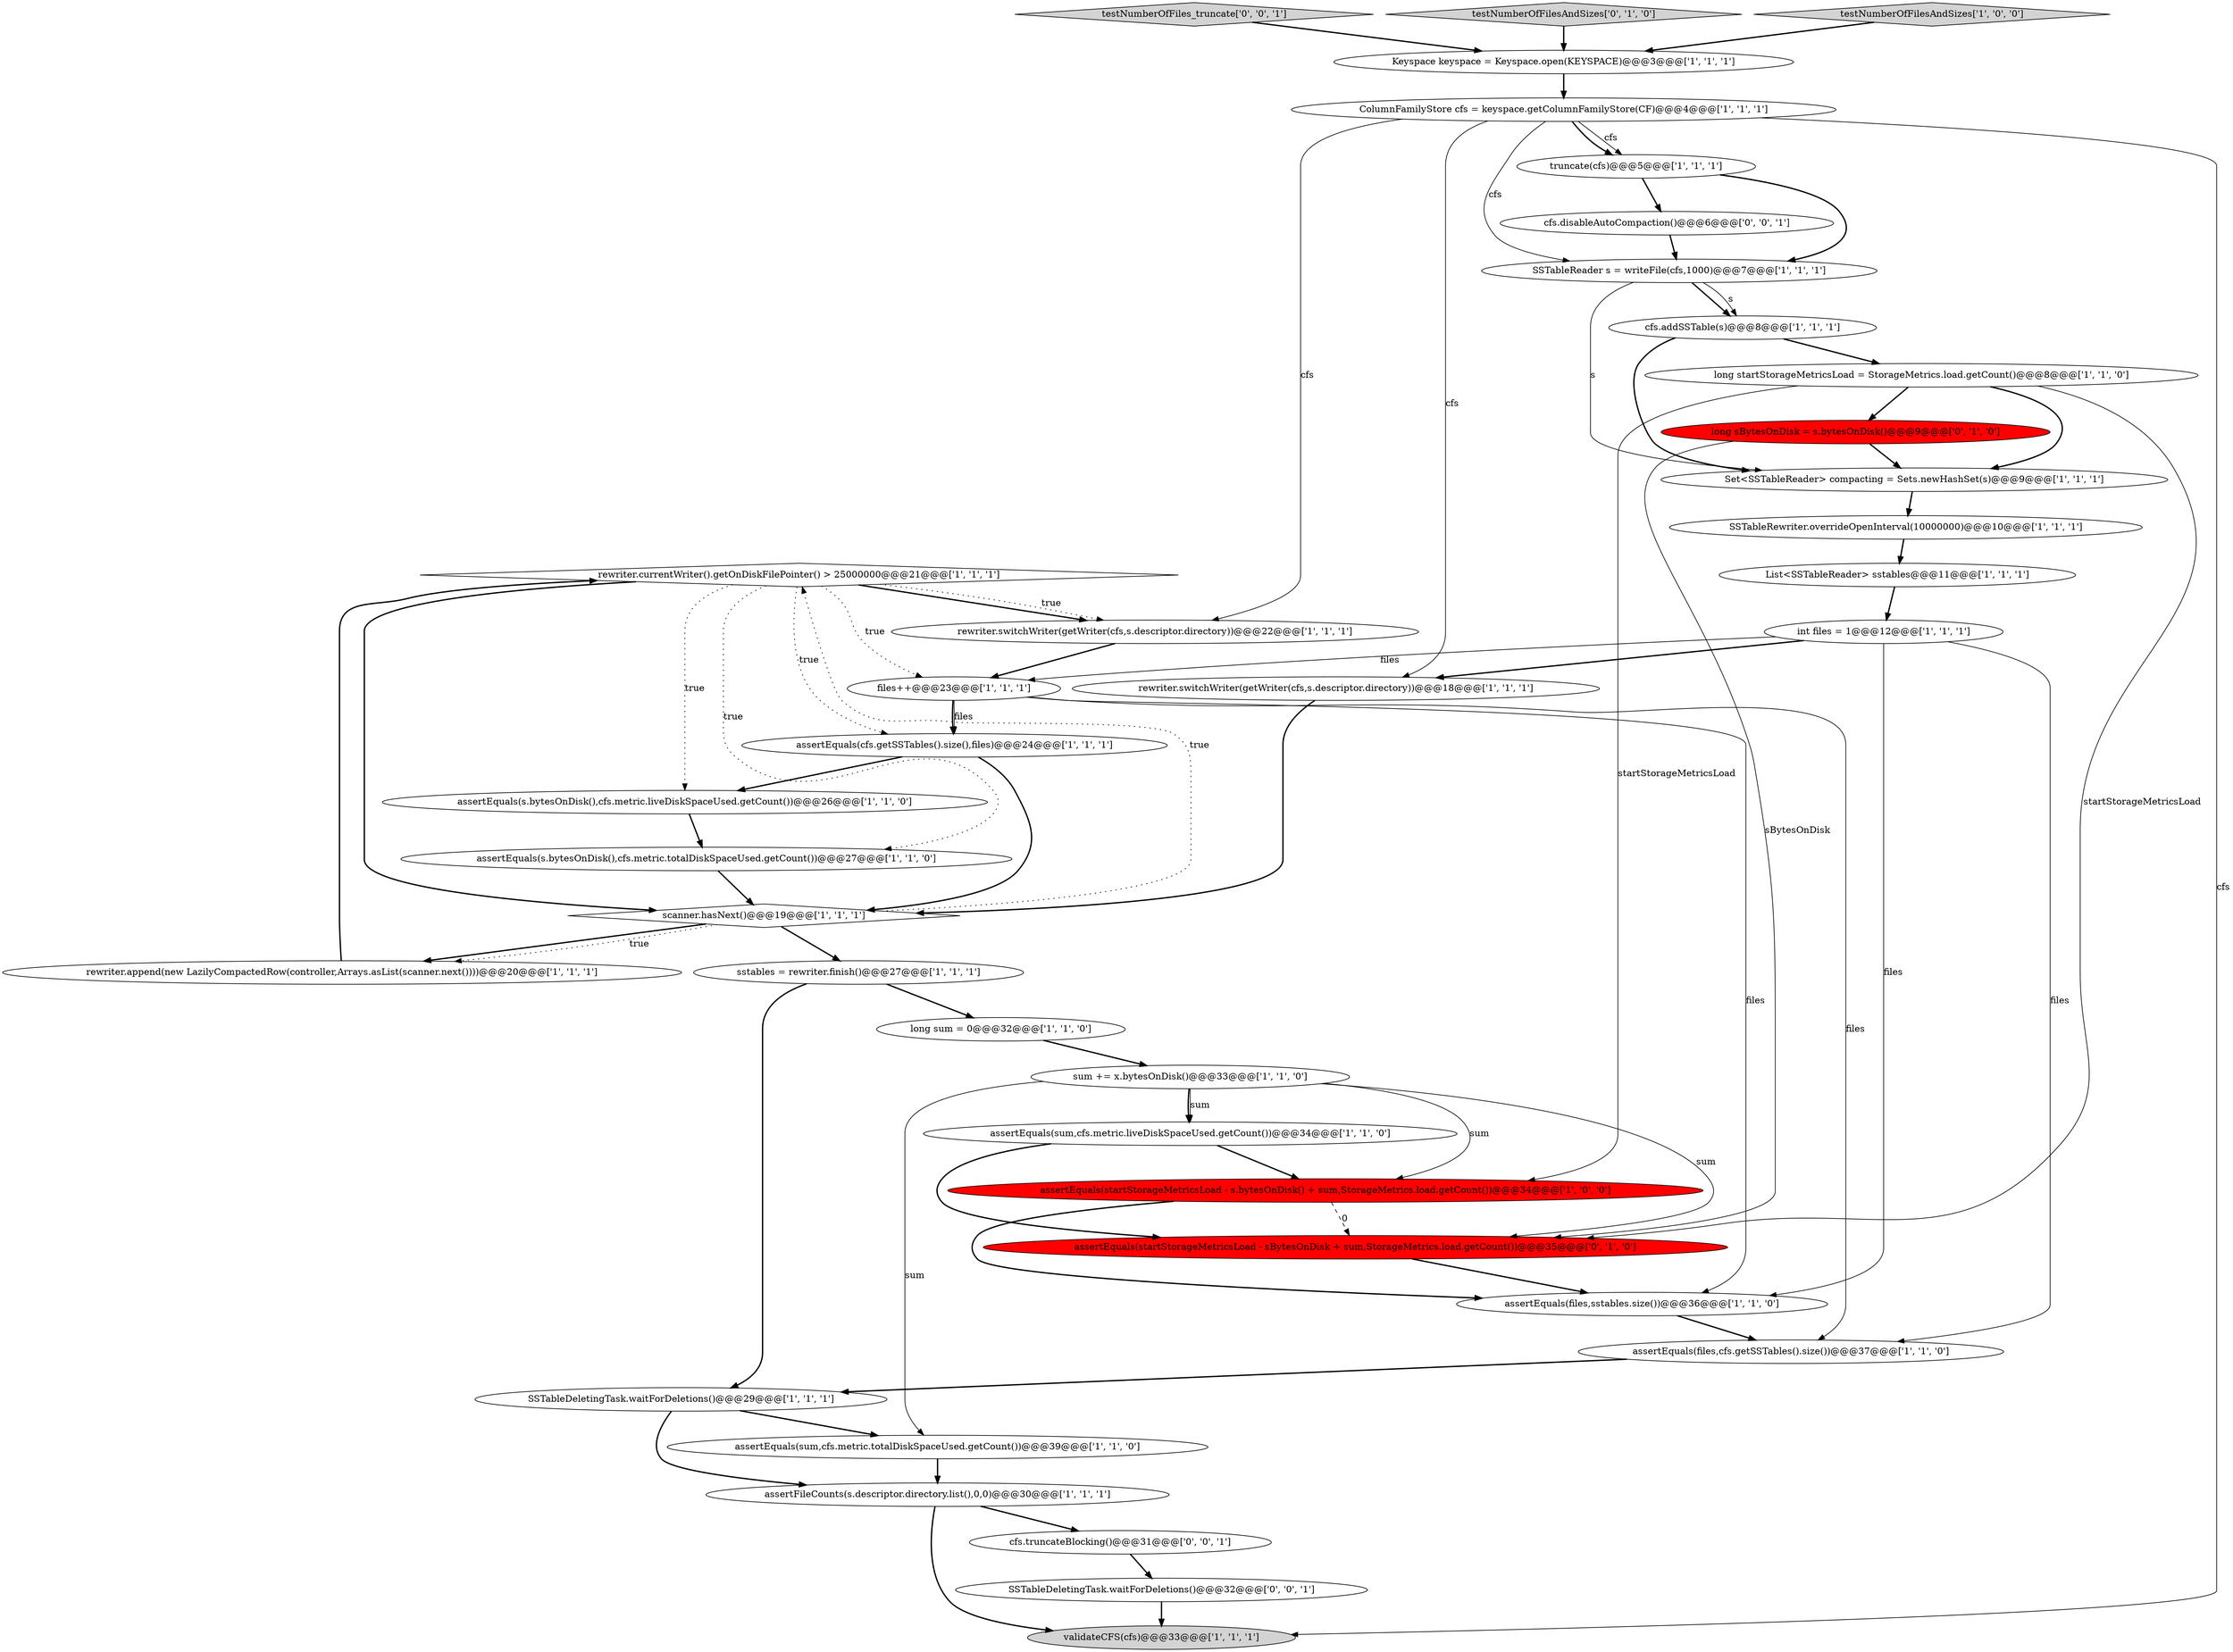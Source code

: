 digraph {
0 [style = filled, label = "rewriter.currentWriter().getOnDiskFilePointer() > 25000000@@@21@@@['1', '1', '1']", fillcolor = white, shape = diamond image = "AAA0AAABBB1BBB"];
4 [style = filled, label = "long startStorageMetricsLoad = StorageMetrics.load.getCount()@@@8@@@['1', '1', '0']", fillcolor = white, shape = ellipse image = "AAA0AAABBB1BBB"];
10 [style = filled, label = "List<SSTableReader> sstables@@@11@@@['1', '1', '1']", fillcolor = white, shape = ellipse image = "AAA0AAABBB1BBB"];
35 [style = filled, label = "cfs.truncateBlocking()@@@31@@@['0', '0', '1']", fillcolor = white, shape = ellipse image = "AAA0AAABBB3BBB"];
28 [style = filled, label = "cfs.addSSTable(s)@@@8@@@['1', '1', '1']", fillcolor = white, shape = ellipse image = "AAA0AAABBB1BBB"];
31 [style = filled, label = "assertEquals(startStorageMetricsLoad - sBytesOnDisk + sum,StorageMetrics.load.getCount())@@@35@@@['0', '1', '0']", fillcolor = red, shape = ellipse image = "AAA1AAABBB2BBB"];
30 [style = filled, label = "assertFileCounts(s.descriptor.directory.list(),0,0)@@@30@@@['1', '1', '1']", fillcolor = white, shape = ellipse image = "AAA0AAABBB1BBB"];
23 [style = filled, label = "assertEquals(startStorageMetricsLoad - s.bytesOnDisk() + sum,StorageMetrics.load.getCount())@@@34@@@['1', '0', '0']", fillcolor = red, shape = ellipse image = "AAA1AAABBB1BBB"];
27 [style = filled, label = "assertEquals(sum,cfs.metric.totalDiskSpaceUsed.getCount())@@@39@@@['1', '1', '0']", fillcolor = white, shape = ellipse image = "AAA0AAABBB1BBB"];
12 [style = filled, label = "truncate(cfs)@@@5@@@['1', '1', '1']", fillcolor = white, shape = ellipse image = "AAA0AAABBB1BBB"];
9 [style = filled, label = "SSTableDeletingTask.waitForDeletions()@@@29@@@['1', '1', '1']", fillcolor = white, shape = ellipse image = "AAA0AAABBB1BBB"];
20 [style = filled, label = "assertEquals(s.bytesOnDisk(),cfs.metric.totalDiskSpaceUsed.getCount())@@@27@@@['1', '1', '0']", fillcolor = white, shape = ellipse image = "AAA0AAABBB1BBB"];
22 [style = filled, label = "Keyspace keyspace = Keyspace.open(KEYSPACE)@@@3@@@['1', '1', '1']", fillcolor = white, shape = ellipse image = "AAA0AAABBB1BBB"];
24 [style = filled, label = "rewriter.append(new LazilyCompactedRow(controller,Arrays.asList(scanner.next())))@@@20@@@['1', '1', '1']", fillcolor = white, shape = ellipse image = "AAA0AAABBB1BBB"];
13 [style = filled, label = "assertEquals(files,sstables.size())@@@36@@@['1', '1', '0']", fillcolor = white, shape = ellipse image = "AAA0AAABBB1BBB"];
36 [style = filled, label = "testNumberOfFiles_truncate['0', '0', '1']", fillcolor = lightgray, shape = diamond image = "AAA0AAABBB3BBB"];
29 [style = filled, label = "scanner.hasNext()@@@19@@@['1', '1', '1']", fillcolor = white, shape = diamond image = "AAA0AAABBB1BBB"];
33 [style = filled, label = "testNumberOfFilesAndSizes['0', '1', '0']", fillcolor = lightgray, shape = diamond image = "AAA0AAABBB2BBB"];
16 [style = filled, label = "validateCFS(cfs)@@@33@@@['1', '1', '1']", fillcolor = lightgray, shape = ellipse image = "AAA0AAABBB1BBB"];
19 [style = filled, label = "assertEquals(s.bytesOnDisk(),cfs.metric.liveDiskSpaceUsed.getCount())@@@26@@@['1', '1', '0']", fillcolor = white, shape = ellipse image = "AAA0AAABBB1BBB"];
15 [style = filled, label = "assertEquals(files,cfs.getSSTables().size())@@@37@@@['1', '1', '0']", fillcolor = white, shape = ellipse image = "AAA0AAABBB1BBB"];
8 [style = filled, label = "SSTableReader s = writeFile(cfs,1000)@@@7@@@['1', '1', '1']", fillcolor = white, shape = ellipse image = "AAA0AAABBB1BBB"];
21 [style = filled, label = "SSTableRewriter.overrideOpenInterval(10000000)@@@10@@@['1', '1', '1']", fillcolor = white, shape = ellipse image = "AAA0AAABBB1BBB"];
14 [style = filled, label = "long sum = 0@@@32@@@['1', '1', '0']", fillcolor = white, shape = ellipse image = "AAA0AAABBB1BBB"];
6 [style = filled, label = "assertEquals(sum,cfs.metric.liveDiskSpaceUsed.getCount())@@@34@@@['1', '1', '0']", fillcolor = white, shape = ellipse image = "AAA0AAABBB1BBB"];
25 [style = filled, label = "int files = 1@@@12@@@['1', '1', '1']", fillcolor = white, shape = ellipse image = "AAA0AAABBB1BBB"];
37 [style = filled, label = "SSTableDeletingTask.waitForDeletions()@@@32@@@['0', '0', '1']", fillcolor = white, shape = ellipse image = "AAA0AAABBB3BBB"];
2 [style = filled, label = "testNumberOfFilesAndSizes['1', '0', '0']", fillcolor = lightgray, shape = diamond image = "AAA0AAABBB1BBB"];
34 [style = filled, label = "cfs.disableAutoCompaction()@@@6@@@['0', '0', '1']", fillcolor = white, shape = ellipse image = "AAA0AAABBB3BBB"];
26 [style = filled, label = "files++@@@23@@@['1', '1', '1']", fillcolor = white, shape = ellipse image = "AAA0AAABBB1BBB"];
18 [style = filled, label = "sstables = rewriter.finish()@@@27@@@['1', '1', '1']", fillcolor = white, shape = ellipse image = "AAA0AAABBB1BBB"];
11 [style = filled, label = "ColumnFamilyStore cfs = keyspace.getColumnFamilyStore(CF)@@@4@@@['1', '1', '1']", fillcolor = white, shape = ellipse image = "AAA0AAABBB1BBB"];
1 [style = filled, label = "Set<SSTableReader> compacting = Sets.newHashSet(s)@@@9@@@['1', '1', '1']", fillcolor = white, shape = ellipse image = "AAA0AAABBB1BBB"];
17 [style = filled, label = "sum += x.bytesOnDisk()@@@33@@@['1', '1', '0']", fillcolor = white, shape = ellipse image = "AAA0AAABBB1BBB"];
7 [style = filled, label = "rewriter.switchWriter(getWriter(cfs,s.descriptor.directory))@@@22@@@['1', '1', '1']", fillcolor = white, shape = ellipse image = "AAA0AAABBB1BBB"];
32 [style = filled, label = "long sBytesOnDisk = s.bytesOnDisk()@@@9@@@['0', '1', '0']", fillcolor = red, shape = ellipse image = "AAA1AAABBB2BBB"];
3 [style = filled, label = "rewriter.switchWriter(getWriter(cfs,s.descriptor.directory))@@@18@@@['1', '1', '1']", fillcolor = white, shape = ellipse image = "AAA0AAABBB1BBB"];
5 [style = filled, label = "assertEquals(cfs.getSSTables().size(),files)@@@24@@@['1', '1', '1']", fillcolor = white, shape = ellipse image = "AAA0AAABBB1BBB"];
26->5 [style = solid, label="files"];
5->29 [style = bold, label=""];
11->8 [style = solid, label="cfs"];
8->28 [style = bold, label=""];
21->10 [style = bold, label=""];
29->0 [style = dotted, label="true"];
0->5 [style = dotted, label="true"];
11->16 [style = solid, label="cfs"];
32->31 [style = solid, label="sBytesOnDisk"];
17->31 [style = solid, label="sum"];
20->29 [style = bold, label=""];
17->6 [style = bold, label=""];
26->5 [style = bold, label=""];
24->0 [style = bold, label=""];
6->23 [style = bold, label=""];
0->19 [style = dotted, label="true"];
19->20 [style = bold, label=""];
27->30 [style = bold, label=""];
31->13 [style = bold, label=""];
23->31 [style = dashed, label="0"];
25->3 [style = bold, label=""];
0->20 [style = dotted, label="true"];
14->17 [style = bold, label=""];
0->29 [style = bold, label=""];
11->12 [style = bold, label=""];
12->34 [style = bold, label=""];
28->1 [style = bold, label=""];
9->30 [style = bold, label=""];
11->12 [style = solid, label="cfs"];
34->8 [style = bold, label=""];
8->1 [style = solid, label="s"];
17->6 [style = solid, label="sum"];
8->28 [style = solid, label="s"];
29->18 [style = bold, label=""];
0->7 [style = bold, label=""];
7->26 [style = bold, label=""];
9->27 [style = bold, label=""];
11->3 [style = solid, label="cfs"];
25->15 [style = solid, label="files"];
5->19 [style = bold, label=""];
26->15 [style = solid, label="files"];
4->31 [style = solid, label="startStorageMetricsLoad"];
25->13 [style = solid, label="files"];
6->31 [style = bold, label=""];
30->35 [style = bold, label=""];
17->23 [style = solid, label="sum"];
4->23 [style = solid, label="startStorageMetricsLoad"];
10->25 [style = bold, label=""];
23->13 [style = bold, label=""];
15->9 [style = bold, label=""];
12->8 [style = bold, label=""];
1->21 [style = bold, label=""];
33->22 [style = bold, label=""];
35->37 [style = bold, label=""];
32->1 [style = bold, label=""];
11->7 [style = solid, label="cfs"];
17->27 [style = solid, label="sum"];
18->9 [style = bold, label=""];
4->1 [style = bold, label=""];
25->26 [style = solid, label="files"];
13->15 [style = bold, label=""];
26->13 [style = solid, label="files"];
0->7 [style = dotted, label="true"];
2->22 [style = bold, label=""];
0->26 [style = dotted, label="true"];
29->24 [style = bold, label=""];
30->16 [style = bold, label=""];
29->24 [style = dotted, label="true"];
18->14 [style = bold, label=""];
22->11 [style = bold, label=""];
3->29 [style = bold, label=""];
4->32 [style = bold, label=""];
37->16 [style = bold, label=""];
28->4 [style = bold, label=""];
36->22 [style = bold, label=""];
}
